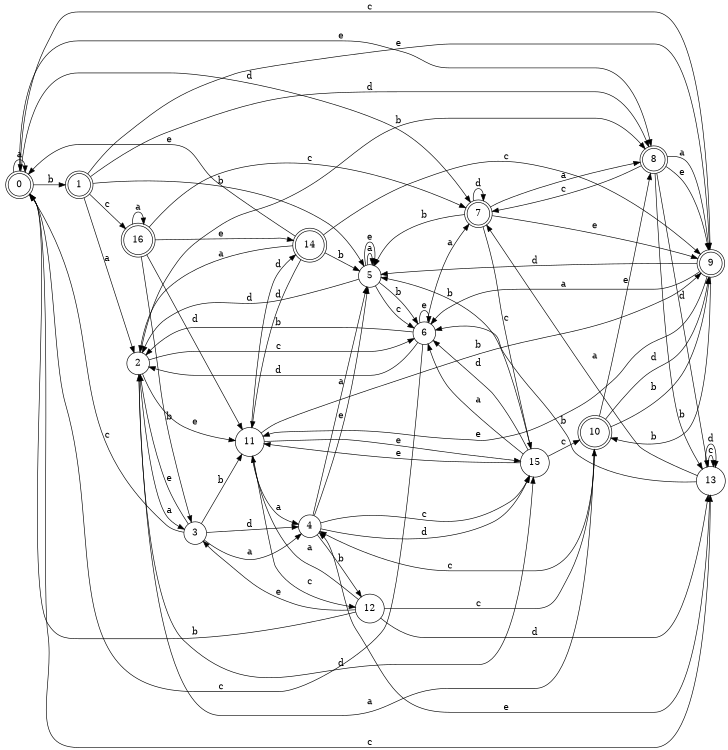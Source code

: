 digraph n14_5 {
__start0 [label="" shape="none"];

rankdir=LR;
size="8,5";

s0 [style="rounded,filled", color="black", fillcolor="white" shape="doublecircle", label="0"];
s1 [style="rounded,filled", color="black", fillcolor="white" shape="doublecircle", label="1"];
s2 [style="filled", color="black", fillcolor="white" shape="circle", label="2"];
s3 [style="filled", color="black", fillcolor="white" shape="circle", label="3"];
s4 [style="filled", color="black", fillcolor="white" shape="circle", label="4"];
s5 [style="filled", color="black", fillcolor="white" shape="circle", label="5"];
s6 [style="filled", color="black", fillcolor="white" shape="circle", label="6"];
s7 [style="rounded,filled", color="black", fillcolor="white" shape="doublecircle", label="7"];
s8 [style="rounded,filled", color="black", fillcolor="white" shape="doublecircle", label="8"];
s9 [style="rounded,filled", color="black", fillcolor="white" shape="doublecircle", label="9"];
s10 [style="rounded,filled", color="black", fillcolor="white" shape="doublecircle", label="10"];
s11 [style="filled", color="black", fillcolor="white" shape="circle", label="11"];
s12 [style="filled", color="black", fillcolor="white" shape="circle", label="12"];
s13 [style="filled", color="black", fillcolor="white" shape="circle", label="13"];
s14 [style="rounded,filled", color="black", fillcolor="white" shape="doublecircle", label="14"];
s15 [style="filled", color="black", fillcolor="white" shape="circle", label="15"];
s16 [style="rounded,filled", color="black", fillcolor="white" shape="doublecircle", label="16"];
s0 -> s0 [label="a"];
s0 -> s1 [label="b"];
s0 -> s13 [label="c"];
s0 -> s7 [label="d"];
s0 -> s8 [label="e"];
s1 -> s2 [label="a"];
s1 -> s5 [label="b"];
s1 -> s16 [label="c"];
s1 -> s8 [label="d"];
s1 -> s9 [label="e"];
s2 -> s3 [label="a"];
s2 -> s8 [label="b"];
s2 -> s6 [label="c"];
s2 -> s15 [label="d"];
s2 -> s11 [label="e"];
s3 -> s4 [label="a"];
s3 -> s11 [label="b"];
s3 -> s0 [label="c"];
s3 -> s4 [label="d"];
s3 -> s2 [label="e"];
s4 -> s5 [label="a"];
s4 -> s12 [label="b"];
s4 -> s15 [label="c"];
s4 -> s15 [label="d"];
s4 -> s5 [label="e"];
s5 -> s5 [label="a"];
s5 -> s6 [label="b"];
s5 -> s6 [label="c"];
s5 -> s2 [label="d"];
s5 -> s5 [label="e"];
s6 -> s7 [label="a"];
s6 -> s2 [label="b"];
s6 -> s0 [label="c"];
s6 -> s2 [label="d"];
s6 -> s6 [label="e"];
s7 -> s8 [label="a"];
s7 -> s5 [label="b"];
s7 -> s15 [label="c"];
s7 -> s7 [label="d"];
s7 -> s9 [label="e"];
s8 -> s9 [label="a"];
s8 -> s13 [label="b"];
s8 -> s7 [label="c"];
s8 -> s13 [label="d"];
s8 -> s9 [label="e"];
s9 -> s6 [label="a"];
s9 -> s10 [label="b"];
s9 -> s0 [label="c"];
s9 -> s5 [label="d"];
s9 -> s11 [label="e"];
s10 -> s2 [label="a"];
s10 -> s9 [label="b"];
s10 -> s4 [label="c"];
s10 -> s9 [label="d"];
s10 -> s8 [label="e"];
s11 -> s4 [label="a"];
s11 -> s9 [label="b"];
s11 -> s12 [label="c"];
s11 -> s14 [label="d"];
s11 -> s15 [label="e"];
s12 -> s11 [label="a"];
s12 -> s0 [label="b"];
s12 -> s10 [label="c"];
s12 -> s13 [label="d"];
s12 -> s3 [label="e"];
s13 -> s7 [label="a"];
s13 -> s6 [label="b"];
s13 -> s13 [label="c"];
s13 -> s13 [label="d"];
s13 -> s4 [label="e"];
s14 -> s2 [label="a"];
s14 -> s5 [label="b"];
s14 -> s9 [label="c"];
s14 -> s11 [label="d"];
s14 -> s0 [label="e"];
s15 -> s6 [label="a"];
s15 -> s5 [label="b"];
s15 -> s10 [label="c"];
s15 -> s6 [label="d"];
s15 -> s11 [label="e"];
s16 -> s16 [label="a"];
s16 -> s3 [label="b"];
s16 -> s7 [label="c"];
s16 -> s11 [label="d"];
s16 -> s14 [label="e"];

}